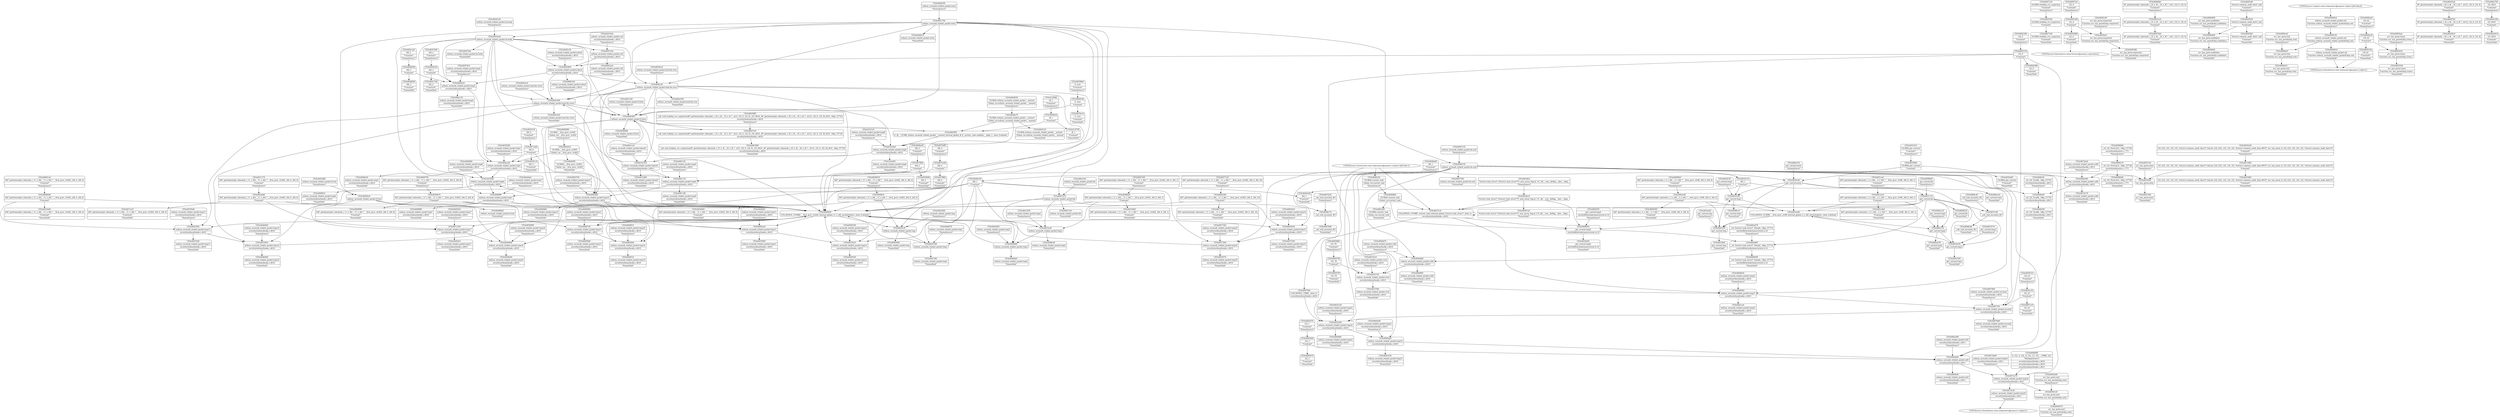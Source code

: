 digraph {
	CE0x4662380 [shape=record,shape=Mrecord,label="{CE0x4662380|i32_0|*Constant*|*SummSource*}"]
	CE0x4667190 [shape=record,shape=Mrecord,label="{CE0x4667190|GLOBAL:lockdep_rcu_suspicious|*Constant*|*SummSink*}"]
	CE0x46959f0 [shape=record,shape=Mrecord,label="{CE0x46959f0|avc_has_perm:requested|Function::avc_has_perm&Arg::requested::|*SummSink*}"]
	CE0x466ac50 [shape=record,shape=Mrecord,label="{CE0x466ac50|get_current:entry|*SummSource*}"]
	CE0x4667a10 [shape=record,shape=Mrecord,label="{CE0x4667a10|selinux_secmark_relabel_packet:bb}"]
	CE0x4648c50 [shape=record,shape=Mrecord,label="{CE0x4648c50|i64_1|*Constant*}"]
	CE0x46406b0 [shape=record,shape=Mrecord,label="{CE0x46406b0|selinux_secmark_relabel_packet:tmp18|security/selinux/hooks.c,4610}"]
	CE0x466d960 [shape=record,shape=Mrecord,label="{CE0x466d960|selinux_secmark_relabel_packet:tmp21|security/selinux/hooks.c,4610}"]
	CE0x4672e70 [shape=record,shape=Mrecord,label="{CE0x4672e70|selinux_secmark_relabel_packet:call6|security/selinux/hooks.c,4613|*SummSink*}"]
	CE0x4652fb0 [shape=record,shape=Mrecord,label="{CE0x4652fb0|get_current:tmp|*SummSink*}"]
	CE0x4655830 [shape=record,shape=Mrecord,label="{CE0x4655830|selinux_secmark_relabel_packet:tmp14|security/selinux/hooks.c,4610}"]
	CE0x4645800 [shape=record,shape=Mrecord,label="{CE0x4645800|selinux_secmark_relabel_packet:tobool|security/selinux/hooks.c,4610}"]
	CE0x46556d0 [shape=record,shape=Mrecord,label="{CE0x46556d0|selinux_secmark_relabel_packet:tmp13|security/selinux/hooks.c,4610|*SummSource*}"]
	CE0x46550e0 [shape=record,shape=Mrecord,label="{CE0x46550e0|avc_has_perm:entry}"]
	CE0x466b100 [shape=record,shape=Mrecord,label="{CE0x466b100|selinux_secmark_relabel_packet:tobool|security/selinux/hooks.c,4610|*SummSink*}"]
	CE0x46524d0 [shape=record,shape=Mrecord,label="{CE0x46524d0|i64*_getelementptr_inbounds_(_11_x_i64_,_11_x_i64_*___llvm_gcov_ctr402,_i64_0,_i64_6)|*Constant*|*SummSink*}"]
	CE0x46553d0 [shape=record,shape=Mrecord,label="{CE0x46553d0|avc_has_perm:entry|*SummSink*}"]
	CE0x46966d0 [shape=record,shape=Mrecord,label="{CE0x46966d0|_ret_i32_%retval.0,_!dbg_!27728|security/selinux/avc.c,775|*SummSink*}"]
	CE0x46464e0 [shape=record,shape=Mrecord,label="{CE0x46464e0|selinux_secmark_relabel_packet:if.end}"]
	CE0x4647390 [shape=record,shape=Mrecord,label="{CE0x4647390|selinux_secmark_relabel_packet:do.end|*SummSink*}"]
	CE0x4659a10 [shape=record,shape=Mrecord,label="{CE0x4659a10|i1_true|*Constant*|*SummSink*}"]
	CE0x46644e0 [shape=record,shape=Mrecord,label="{CE0x46644e0|selinux_secmark_relabel_packet:tmp19|security/selinux/hooks.c,4610|*SummSource*}"]
	CE0x464cca0 [shape=record,shape=Mrecord,label="{CE0x464cca0|selinux_secmark_relabel_packet:tmp21|security/selinux/hooks.c,4610|*SummSink*}"]
	CE0x4660ed0 [shape=record,shape=Mrecord,label="{CE0x4660ed0|selinux_secmark_relabel_packet:tmp23|security/selinux/hooks.c,4610|*SummSource*}"]
	CE0x46408b0 [shape=record,shape=Mrecord,label="{CE0x46408b0|GLOBAL:current_task|Global_var:current_task}"]
	CE0x4666fb0 [shape=record,shape=Mrecord,label="{CE0x4666fb0|i8*_getelementptr_inbounds_(_25_x_i8_,_25_x_i8_*_.str3,_i32_0,_i32_0)|*Constant*|*SummSource*}"]
	CE0x4651c40 [shape=record,shape=Mrecord,label="{CE0x4651c40|_call_void_mcount()_#3}"]
	CE0x4653b10 [shape=record,shape=Mrecord,label="{CE0x4653b10|selinux_secmark_relabel_packet:tmp12|security/selinux/hooks.c,4610}"]
	CE0x4685aa0 [shape=record,shape=Mrecord,label="{CE0x4685aa0|selinux_secmark_relabel_packet:tmp11|security/selinux/hooks.c,4610}"]
	CE0x464ed60 [shape=record,shape=Mrecord,label="{CE0x464ed60|i32_0|*Constant*|*SummSink*}"]
	CE0x4658960 [shape=record,shape=Mrecord,label="{CE0x4658960|selinux_secmark_relabel_packet:tmp18|security/selinux/hooks.c,4610|*SummSource*}"]
	CE0x4698220 [shape=record,shape=Mrecord,label="{CE0x4698220|get_current:bb|*SummSink*}"]
	CE0x464f510 [shape=record,shape=Mrecord,label="{CE0x464f510|selinux_secmark_relabel_packet:tmp16|security/selinux/hooks.c,4610|*SummSink*}"]
	CE0x46404c0 [shape=record,shape=Mrecord,label="{CE0x46404c0|selinux_secmark_relabel_packet:tmp17|security/selinux/hooks.c,4610|*SummSink*}"]
	CE0x4669d70 [shape=record,shape=Mrecord,label="{CE0x4669d70|i32_1|*Constant*|*SummSink*}"]
	CE0x46952d0 [shape=record,shape=Mrecord,label="{CE0x46952d0|i32_4|*Constant*}"]
	CE0x4659690 [shape=record,shape=Mrecord,label="{CE0x4659690|i64_5|*Constant*|*SummSink*}"]
	CE0x4695ed0 [shape=record,shape=Mrecord,label="{CE0x4695ed0|%struct.common_audit_data*_null|*Constant*|*SummSource*}"]
	CE0x4655560 [shape=record,shape=Mrecord,label="{CE0x4655560|selinux_secmark_relabel_packet:tmp13|security/selinux/hooks.c,4610}"]
	CE0x4664290 [shape=record,shape=Mrecord,label="{CE0x4664290|selinux_secmark_relabel_packet:tmp19|security/selinux/hooks.c,4610}"]
	CE0x469e2d0 [shape=record,shape=Mrecord,label="{CE0x469e2d0|i64*_getelementptr_inbounds_(_2_x_i64_,_2_x_i64_*___llvm_gcov_ctr98,_i64_0,_i64_0)|*Constant*}"]
	CE0x4645c20 [shape=record,shape=Mrecord,label="{CE0x4645c20|selinux_secmark_relabel_packet:tmp}"]
	CE0x4669890 [shape=record,shape=Mrecord,label="{CE0x4669890|i64*_getelementptr_inbounds_(_11_x_i64_,_11_x_i64_*___llvm_gcov_ctr402,_i64_0,_i64_8)|*Constant*|*SummSink*}"]
	CE0x4672c50 [shape=record,shape=Mrecord,label="{CE0x4672c50|selinux_secmark_relabel_packet:tmp24|security/selinux/hooks.c,4611|*SummSink*}"]
	CE0x4694bc0 [shape=record,shape=Mrecord,label="{CE0x4694bc0|avc_has_perm:tsid|Function::avc_has_perm&Arg::tsid::}"]
	CE0x4646a60 [shape=record,shape=Mrecord,label="{CE0x4646a60|i64_1|*Constant*|*SummSource*}"]
	CE0x4653990 [shape=record,shape=Mrecord,label="{CE0x4653990|selinux_secmark_relabel_packet:tmp11|security/selinux/hooks.c,4610|*SummSink*}"]
	CE0x464b0c0 [shape=record,shape=Mrecord,label="{CE0x464b0c0|selinux_secmark_relabel_packet:tmp4|security/selinux/hooks.c,4610}"]
	CE0x4668ff0 [shape=record,shape=Mrecord,label="{CE0x4668ff0|selinux_secmark_relabel_packet:tmp7|security/selinux/hooks.c,4610}"]
	CE0x4649320 [shape=record,shape=Mrecord,label="{CE0x4649320|selinux_secmark_relabel_packet:tmp12|security/selinux/hooks.c,4610|*SummSink*}"]
	CE0x4641ce0 [shape=record,shape=Mrecord,label="{CE0x4641ce0|selinux_secmark_relabel_packet:tobool1|security/selinux/hooks.c,4610|*SummSource*}"]
	CE0x466a0b0 [shape=record,shape=Mrecord,label="{CE0x466a0b0|selinux_secmark_relabel_packet:sid5|security/selinux/hooks.c,4611}"]
	CE0x466e130 [shape=record,shape=Mrecord,label="{CE0x466e130|selinux_secmark_relabel_packet:tmp4|security/selinux/hooks.c,4610|*SummSink*}"]
	CE0x5d250d0 [shape=record,shape=Mrecord,label="{CE0x5d250d0|selinux_secmark_relabel_packet:tmp6|security/selinux/hooks.c,4610}"]
	CE0x4653db0 [shape=record,shape=Mrecord,label="{CE0x4653db0|i64*_getelementptr_inbounds_(_11_x_i64_,_11_x_i64_*___llvm_gcov_ctr402,_i64_0,_i64_1)|*Constant*|*SummSink*}"]
	CE0x4667120 [shape=record,shape=Mrecord,label="{CE0x4667120|GLOBAL:lockdep_rcu_suspicious|*Constant*|*SummSource*}"]
	CE0x46573b0 [shape=record,shape=Mrecord,label="{CE0x46573b0|selinux_secmark_relabel_packet:tmp20|security/selinux/hooks.c,4610|*SummSource*}"]
	CE0x46968b0 [shape=record,shape=Mrecord,label="{CE0x46968b0|i64*_getelementptr_inbounds_(_2_x_i64_,_2_x_i64_*___llvm_gcov_ctr98,_i64_0,_i64_0)|*Constant*|*SummSource*}"]
	CE0x4645060 [shape=record,shape=Mrecord,label="{CE0x4645060|selinux_secmark_relabel_packet:tmp|*SummSink*}"]
	CE0x466a1c0 [shape=record,shape=Mrecord,label="{CE0x466a1c0|get_current:tmp2|*SummSource*}"]
	"CONST[source:1(input),value:2(dynamic)][purpose:{object}][SrcIdx:0]"
	CE0x46407a0 [shape=record,shape=Mrecord,label="{CE0x46407a0|%struct.task_struct*_(%struct.task_struct**)*_asm_movq_%gs:$_1:P_,$0_,_r,im,_dirflag_,_fpsr_,_flags_|*SummSink*}"]
	CE0x4661120 [shape=record,shape=Mrecord,label="{CE0x4661120|selinux_secmark_relabel_packet:bb|*SummSink*}"]
	CE0x4646040 [shape=record,shape=Mrecord,label="{CE0x4646040|i64_3|*Constant*}"]
	CE0x4645ac0 [shape=record,shape=Mrecord,label="{CE0x4645ac0|selinux_secmark_relabel_packet:land.lhs.true2|*SummSource*}"]
	CE0x633c4e0 [shape=record,shape=Mrecord,label="{CE0x633c4e0|selinux_secmark_relabel_packet:tmp8|security/selinux/hooks.c,4610}"]
	CE0x4665540 [shape=record,shape=Mrecord,label="{CE0x4665540|GLOBAL:lockdep_rcu_suspicious|*Constant*}"]
	CE0x46699d0 [shape=record,shape=Mrecord,label="{CE0x46699d0|selinux_secmark_relabel_packet:tmp15|security/selinux/hooks.c,4610|*SummSink*}"]
	CE0x4684960 [shape=record,shape=Mrecord,label="{CE0x4684960|selinux_secmark_relabel_packet:tmp10|security/selinux/hooks.c,4610|*SummSink*}"]
	CE0x46635a0 [shape=record,shape=Mrecord,label="{CE0x46635a0|i8*_getelementptr_inbounds_(_45_x_i8_,_45_x_i8_*_.str12,_i32_0,_i32_0)|*Constant*|*SummSource*}"]
	CE0x4655d10 [shape=record,shape=Mrecord,label="{CE0x4655d10|GLOBAL:get_current|*Constant*|*SummSource*}"]
	CE0x4655960 [shape=record,shape=Mrecord,label="{CE0x4655960|GLOBAL:get_current|*Constant*}"]
	CE0x4694470 [shape=record,shape=Mrecord,label="{CE0x4694470|avc_has_perm:ssid|Function::avc_has_perm&Arg::ssid::|*SummSink*}"]
	CE0x466a150 [shape=record,shape=Mrecord,label="{CE0x466a150|get_current:tmp2}"]
	CE0x4668d50 [shape=record,shape=Mrecord,label="{CE0x4668d50|get_current:tmp4|./arch/x86/include/asm/current.h,14}"]
	CE0x466b000 [shape=record,shape=Mrecord,label="{CE0x466b000|_ret_%struct.task_struct*_%tmp4,_!dbg_!27714|./arch/x86/include/asm/current.h,14|*SummSink*}"]
	CE0x4649030 [shape=record,shape=Mrecord,label="{CE0x4649030|i64*_getelementptr_inbounds_(_11_x_i64_,_11_x_i64_*___llvm_gcov_ctr402,_i64_0,_i64_0)|*Constant*|*SummSource*}"]
	CE0x46677f0 [shape=record,shape=Mrecord,label="{CE0x46677f0|selinux_secmark_relabel_packet:security|security/selinux/hooks.c,4610}"]
	CE0x4668c40 [shape=record,shape=Mrecord,label="{CE0x4668c40|_call_void_mcount()_#3|*SummSource*}"]
	CE0x46b5f30 [shape=record,shape=Mrecord,label="{CE0x46b5f30|get_current:tmp4|./arch/x86/include/asm/current.h,14|*SummSource*}"]
	CE0x464dda0 [shape=record,shape=Mrecord,label="{CE0x464dda0|selinux_secmark_relabel_packet:tmp7|security/selinux/hooks.c,4610|*SummSource*}"]
	CE0x4650e20 [shape=record,shape=Mrecord,label="{CE0x4650e20|i64_2|*Constant*}"]
	CE0x4653150 [shape=record,shape=Mrecord,label="{CE0x4653150|selinux_secmark_relabel_packet:cred|security/selinux/hooks.c,4610}"]
	CE0x464ce30 [shape=record,shape=Mrecord,label="{CE0x464ce30|i32_22|*Constant*}"]
	CE0x633c550 [shape=record,shape=Mrecord,label="{CE0x633c550|selinux_secmark_relabel_packet:tobool1|security/selinux/hooks.c,4610}"]
	CE0x4664780 [shape=record,shape=Mrecord,label="{CE0x4664780|i32_78|*Constant*}"]
	CE0x464e810 [shape=record,shape=Mrecord,label="{CE0x464e810|i32_4610|*Constant*|*SummSink*}"]
	CE0x467c350 [shape=record,shape=Mrecord,label="{CE0x467c350|selinux_secmark_relabel_packet:tmp17|security/selinux/hooks.c,4610}"]
	CE0x4660bf0 [shape=record,shape=Mrecord,label="{CE0x4660bf0|selinux_secmark_relabel_packet:tmp22|security/selinux/hooks.c,4610|*SummSink*}"]
	CE0x466b3b0 [shape=record,shape=Mrecord,label="{CE0x466b3b0|selinux_secmark_relabel_packet:call6|security/selinux/hooks.c,4613}"]
	CE0x4641600 [shape=record,shape=Mrecord,label="{CE0x4641600|selinux_secmark_relabel_packet:land.lhs.true2}"]
	CE0x4648620 [shape=record,shape=Mrecord,label="{CE0x4648620|COLLAPSED:_GCMRE___llvm_gcov_ctr402_internal_global_11_x_i64_zeroinitializer:_elem_0:default:}"]
	CE0x4647e90 [shape=record,shape=Mrecord,label="{CE0x4647e90|i64*_getelementptr_inbounds_(_11_x_i64_,_11_x_i64_*___llvm_gcov_ctr402,_i64_0,_i64_1)|*Constant*|*SummSource*}"]
	CE0x4663980 [shape=record,shape=Mrecord,label="{CE0x4663980|_call_void_lockdep_rcu_suspicious(i8*_getelementptr_inbounds_(_25_x_i8_,_25_x_i8_*_.str3,_i32_0,_i32_0),_i32_4610,_i8*_getelementptr_inbounds_(_45_x_i8_,_45_x_i8_*_.str12,_i32_0,_i32_0))_#10,_!dbg_!27729|security/selinux/hooks.c,4610|*SummSink*}"]
	CE0x46678d0 [shape=record,shape=Mrecord,label="{CE0x46678d0|selinux_secmark_relabel_packet:security|security/selinux/hooks.c,4610|*SummSink*}"]
	CE0x4646f70 [shape=record,shape=Mrecord,label="{CE0x4646f70|selinux_secmark_relabel_packet:tmp1|*SummSource*}"]
	CE0x4696660 [shape=record,shape=Mrecord,label="{CE0x4696660|_ret_i32_%retval.0,_!dbg_!27728|security/selinux/avc.c,775|*SummSource*}"]
	CE0x4650150 [shape=record,shape=Mrecord,label="{CE0x4650150|i64_0|*Constant*|*SummSource*}"]
	"CONST[source:2(external),value:2(dynamic)][purpose:{subject}][SrcIdx:1]"
	CE0x464ae20 [shape=record,shape=Mrecord,label="{CE0x464ae20|selinux_secmark_relabel_packet:tmp5|security/selinux/hooks.c,4610}"]
	CE0x464e200 [shape=record,shape=Mrecord,label="{CE0x464e200|selinux_secmark_relabel_packet:land.lhs.true|*SummSink*}"]
	CE0x464bc70 [shape=record,shape=Mrecord,label="{CE0x464bc70|_call_void_mcount()_#3}"]
	CE0x46555d0 [shape=record,shape=Mrecord,label="{CE0x46555d0|selinux_secmark_relabel_packet:tmp13|security/selinux/hooks.c,4610|*SummSink*}"]
	CE0x467ca40 [shape=record,shape=Mrecord,label="{CE0x467ca40|i64_0|*Constant*}"]
	CE0x4669960 [shape=record,shape=Mrecord,label="{CE0x4669960|selinux_secmark_relabel_packet:tmp15|security/selinux/hooks.c,4610|*SummSource*}"]
	CE0x4664bb0 [shape=record,shape=Mrecord,label="{CE0x4664bb0|selinux_secmark_relabel_packet:tmp16|security/selinux/hooks.c,4610}"]
	CE0x46647f0 [shape=record,shape=Mrecord,label="{CE0x46647f0|i32_78|*Constant*|*SummSink*}"]
	CE0x4652a90 [shape=record,shape=Mrecord,label="{CE0x4652a90|selinux_secmark_relabel_packet:tmp22|security/selinux/hooks.c,4610}"]
	CE0x46943d0 [shape=record,shape=Mrecord,label="{CE0x46943d0|avc_has_perm:ssid|Function::avc_has_perm&Arg::ssid::|*SummSource*}"]
	CE0x4696490 [shape=record,shape=Mrecord,label="{CE0x4696490|avc_has_perm:auditdata|Function::avc_has_perm&Arg::auditdata::|*SummSource*}"]
	CE0x465cca0 [shape=record,shape=Mrecord,label="{CE0x465cca0|i64*_getelementptr_inbounds_(_2_x_i64_,_2_x_i64_*___llvm_gcov_ctr98,_i64_0,_i64_1)|*Constant*|*SummSource*}"]
	CE0x4696400 [shape=record,shape=Mrecord,label="{CE0x4696400|avc_has_perm:auditdata|Function::avc_has_perm&Arg::auditdata::}"]
	"CONST[source:0(mediator),value:0(static)][purpose:{operation}]"
	CE0x4661680 [shape=record,shape=Mrecord,label="{CE0x4661680|_call_void_mcount()_#3|*SummSink*}"]
	CE0x464b9d0 [shape=record,shape=Mrecord,label="{CE0x464b9d0|selinux_secmark_relabel_packet:tmp14|security/selinux/hooks.c,4610|*SummSink*}"]
	CE0x46501c0 [shape=record,shape=Mrecord,label="{CE0x46501c0|i64_0|*Constant*|*SummSink*}"]
	CE0x4654110 [shape=record,shape=Mrecord,label="{CE0x4654110|i64_1|*Constant*}"]
	CE0x4659b70 [shape=record,shape=Mrecord,label="{CE0x4659b70|i64*_getelementptr_inbounds_(_11_x_i64_,_11_x_i64_*___llvm_gcov_ctr402,_i64_0,_i64_8)|*Constant*}"]
	CE0x464e540 [shape=record,shape=Mrecord,label="{CE0x464e540|i32_4610|*Constant*}"]
	CE0x46532c0 [shape=record,shape=Mrecord,label="{CE0x46532c0|selinux_secmark_relabel_packet:cred|security/selinux/hooks.c,4610|*SummSource*}"]
	CE0x4641b80 [shape=record,shape=Mrecord,label="{CE0x4641b80|selinux_secmark_relabel_packet:tmp|*SummSource*}"]
	CE0x464bbb0 [shape=record,shape=Mrecord,label="{CE0x464bbb0|selinux_secmark_relabel_packet:tmp3|*SummSink*}"]
	CE0x4654180 [shape=record,shape=Mrecord,label="{CE0x4654180|get_current:tmp1}"]
	CE0x4696e90 [shape=record,shape=Mrecord,label="{CE0x4696e90|_ret_i32_%call6,_!dbg_!27745|security/selinux/hooks.c,4613|*SummSink*}"]
	CE0x465de00 [shape=record,shape=Mrecord,label="{CE0x465de00|get_current:tmp4|./arch/x86/include/asm/current.h,14|*SummSink*}"]
	CE0x46441d0 [shape=record,shape=Mrecord,label="{CE0x46441d0|selinux_secmark_relabel_packet:do.body|*SummSource*}"]
	CE0x4652c20 [shape=record,shape=Mrecord,label="{CE0x4652c20|selinux_secmark_relabel_packet:tmp22|security/selinux/hooks.c,4610|*SummSource*}"]
	CE0x4647a70 [shape=record,shape=Mrecord,label="{CE0x4647a70|selinux_secmark_relabel_packet:do.end|*SummSource*}"]
	CE0x46679a0 [shape=record,shape=Mrecord,label="{CE0x46679a0|selinux_secmark_relabel_packet:do.body|*SummSink*}"]
	CE0x633c5c0 [shape=record,shape=Mrecord,label="{CE0x633c5c0|selinux_secmark_relabel_packet:tmp8|security/selinux/hooks.c,4610|*SummSource*}"]
	CE0x466dd70 [shape=record,shape=Mrecord,label="{CE0x466dd70|selinux_secmark_relabel_packet:call4|security/selinux/hooks.c,4610|*SummSource*}"]
	CE0x4662640 [shape=record,shape=Mrecord,label="{CE0x4662640|i32_1|*Constant*}"]
	CE0x4694ca0 [shape=record,shape=Mrecord,label="{CE0x4694ca0|avc_has_perm:tsid|Function::avc_has_perm&Arg::tsid::|*SummSource*}"]
	CE0x465d530 [shape=record,shape=Mrecord,label="{CE0x465d530|get_current:tmp1|*SummSource*}"]
	CE0x4640a50 [shape=record,shape=Mrecord,label="{CE0x4640a50|GLOBAL:current_task|Global_var:current_task|*SummSource*}"]
	CE0x4661df0 [shape=record,shape=Mrecord,label="{CE0x4661df0|GLOBAL:current_task|Global_var:current_task|*SummSink*}"]
	CE0x4656310 [shape=record,shape=Mrecord,label="{CE0x4656310|i32_22|*Constant*|*SummSource*}"]
	CE0x4649540 [shape=record,shape=Mrecord,label="{CE0x4649540|i1_true|*Constant*}"]
	CE0x4698060 [shape=record,shape=Mrecord,label="{CE0x4698060|get_current:bb|*SummSource*}"]
	CE0x4645d80 [shape=record,shape=Mrecord,label="{CE0x4645d80|selinux_secmark_relabel_packet:if.end|*SummSource*}"]
	CE0x4661430 [shape=record,shape=Mrecord,label="{CE0x4661430|selinux_secmark_relabel_packet:bb|*SummSource*}"]
	CE0x412f980 [shape=record,shape=Mrecord,label="{CE0x412f980|i8_1|*Constant*|*SummSource*}"]
	CE0x4667040 [shape=record,shape=Mrecord,label="{CE0x4667040|i8*_getelementptr_inbounds_(_25_x_i8_,_25_x_i8_*_.str3,_i32_0,_i32_0)|*Constant*|*SummSink*}"]
	CE0x4694ea0 [shape=record,shape=Mrecord,label="{CE0x4694ea0|i16_42|*Constant*|*SummSource*}"]
	CE0x464b2d0 [shape=record,shape=Mrecord,label="{CE0x464b2d0|i64_1|*Constant*|*SummSink*}"]
	CE0x4642fb0 [shape=record,shape=Mrecord,label="{CE0x4642fb0|selinux_secmark_relabel_packet:tmp3|*SummSource*}"]
	CE0x4650ec0 [shape=record,shape=Mrecord,label="{CE0x4650ec0|selinux_secmark_relabel_packet:land.lhs.true|*SummSource*}"]
	CE0x4644480 [shape=record,shape=Mrecord,label="{CE0x4644480|selinux_secmark_relabel_packet:if.then|*SummSink*}"]
	CE0x4652ee0 [shape=record,shape=Mrecord,label="{CE0x4652ee0|selinux_secmark_relabel_packet:do.body}"]
	CE0x4641160 [shape=record,shape=Mrecord,label="{CE0x4641160|selinux_secmark_relabel_packet:if.then|*SummSource*}"]
	CE0x4668f10 [shape=record,shape=Mrecord,label="{CE0x4668f10|selinux_secmark_relabel_packet:tmp6|security/selinux/hooks.c,4610|*SummSink*}"]
	CE0x4696af0 [shape=record,shape=Mrecord,label="{CE0x4696af0|_ret_i32_%call6,_!dbg_!27745|security/selinux/hooks.c,4613}"]
	CE0x4663880 [shape=record,shape=Mrecord,label="{CE0x4663880|_call_void_lockdep_rcu_suspicious(i8*_getelementptr_inbounds_(_25_x_i8_,_25_x_i8_*_.str3,_i32_0,_i32_0),_i32_4610,_i8*_getelementptr_inbounds_(_45_x_i8_,_45_x_i8_*_.str12,_i32_0,_i32_0))_#10,_!dbg_!27729|security/selinux/hooks.c,4610|*SummSource*}"]
	CE0x46946e0 [shape=record,shape=Mrecord,label="{CE0x46946e0|selinux_secmark_relabel_packet:sid|Function::selinux_secmark_relabel_packet&Arg::sid::|*SummSource*}"]
	CE0x4652030 [shape=record,shape=Mrecord,label="{CE0x4652030|get_current:tmp3}"]
	CE0x467edf0 [shape=record,shape=Mrecord,label="{CE0x467edf0|i64_4|*Constant*|*SummSource*}"]
	CE0x4648d00 [shape=record,shape=Mrecord,label="{CE0x4648d00|i64_3|*Constant*|*SummSink*}"]
	CE0x4695160 [shape=record,shape=Mrecord,label="{CE0x4695160|i16_42|*Constant*|*SummSink*}"]
	CE0x466db50 [shape=record,shape=Mrecord,label="{CE0x466db50|selinux_secmark_relabel_packet:tmp21|security/selinux/hooks.c,4610|*SummSource*}"]
	CE0x466ad70 [shape=record,shape=Mrecord,label="{CE0x466ad70|_ret_%struct.task_struct*_%tmp4,_!dbg_!27714|./arch/x86/include/asm/current.h,14|*SummSource*}"]
	CE0x4695430 [shape=record,shape=Mrecord,label="{CE0x4695430|avc_has_perm:tclass|Function::avc_has_perm&Arg::tclass::}"]
	CE0x4695540 [shape=record,shape=Mrecord,label="{CE0x4695540|avc_has_perm:tclass|Function::avc_has_perm&Arg::tclass::|*SummSink*}"]
	CE0x4696090 [shape=record,shape=Mrecord,label="{CE0x4696090|avc_has_perm:auditdata|Function::avc_has_perm&Arg::auditdata::|*SummSink*}"]
	CE0x4646b10 [shape=record,shape=Mrecord,label="{CE0x4646b10|selinux_secmark_relabel_packet:entry|*SummSink*}"]
	CE0x4666b30 [shape=record,shape=Mrecord,label="{CE0x4666b30|selinux_secmark_relabel_packet:tmp5|security/selinux/hooks.c,4610|*SummSink*}"]
	CE0x4683760 [shape=record,shape=Mrecord,label="{CE0x4683760|selinux_secmark_relabel_packet:tmp10|security/selinux/hooks.c,4610|*SummSource*}"]
	CE0x4650570 [shape=record,shape=Mrecord,label="{CE0x4650570|selinux_secmark_relabel_packet:tmp20|security/selinux/hooks.c,4610|*SummSink*}"]
	CE0x4667860 [shape=record,shape=Mrecord,label="{CE0x4667860|selinux_secmark_relabel_packet:security|security/selinux/hooks.c,4610|*SummSource*}"]
	CE0x4669ef0 [shape=record,shape=Mrecord,label="{CE0x4669ef0|selinux_secmark_relabel_packet:sid5|security/selinux/hooks.c,4611|*SummSink*}"]
	CE0x466ace0 [shape=record,shape=Mrecord,label="{CE0x466ace0|get_current:entry|*SummSink*}"]
	CE0x4660880 [shape=record,shape=Mrecord,label="{CE0x4660880|GLOBAL:__llvm_gcov_ctr402|Global_var:__llvm_gcov_ctr402|*SummSource*}"]
	CE0x466b860 [shape=record,shape=Mrecord,label="{CE0x466b860|selinux_secmark_relabel_packet:tmp6|security/selinux/hooks.c,4610|*SummSource*}"]
	CE0x4650c40 [shape=record,shape=Mrecord,label="{CE0x4650c40|get_current:entry}"]
	CE0x4694d10 [shape=record,shape=Mrecord,label="{CE0x4694d10|avc_has_perm:tsid|Function::avc_has_perm&Arg::tsid::|*SummSink*}"]
	CE0x467c2e0 [shape=record,shape=Mrecord,label="{CE0x467c2e0|i64*_getelementptr_inbounds_(_11_x_i64_,_11_x_i64_*___llvm_gcov_ctr402,_i64_0,_i64_9)|*Constant*|*SummSink*}"]
	CE0x4666890 [shape=record,shape=Mrecord,label="{CE0x4666890|0:_i32,_4:_i32,_8:_i32,_12:_i32,_:_CMRE_4,8_|*MultipleSource*|security/selinux/hooks.c,4610|security/selinux/hooks.c,4610|security/selinux/hooks.c,4611}"]
	CE0x4696210 [shape=record,shape=Mrecord,label="{CE0x4696210|_ret_i32_%retval.0,_!dbg_!27728|security/selinux/avc.c,775}"]
	CE0x4651b70 [shape=record,shape=Mrecord,label="{CE0x4651b70|get_current:tmp3|*SummSource*}"]
	CE0x4695880 [shape=record,shape=Mrecord,label="{CE0x4695880|i32_4|*Constant*|*SummSink*}"]
	CE0x46571d0 [shape=record,shape=Mrecord,label="{CE0x46571d0|i64*_getelementptr_inbounds_(_11_x_i64_,_11_x_i64_*___llvm_gcov_ctr402,_i64_0,_i64_10)|*Constant*|*SummSink*}"]
	CE0x4648fc0 [shape=record,shape=Mrecord,label="{CE0x4648fc0|i64*_getelementptr_inbounds_(_11_x_i64_,_11_x_i64_*___llvm_gcov_ctr402,_i64_0,_i64_0)|*Constant*}"]
	CE0x4657240 [shape=record,shape=Mrecord,label="{CE0x4657240|selinux_secmark_relabel_packet:tmp19|security/selinux/hooks.c,4610|*SummSink*}"]
	CE0x4661790 [shape=record,shape=Mrecord,label="{CE0x4661790|selinux_secmark_relabel_packet:entry}"]
	CE0x4695bc0 [shape=record,shape=Mrecord,label="{CE0x4695bc0|avc_has_perm:requested|Function::avc_has_perm&Arg::requested::}"]
	CE0x467ffd0 [shape=record,shape=Mrecord,label="{CE0x467ffd0|i64_5|*Constant*}"]
	CE0x4660a80 [shape=record,shape=Mrecord,label="{CE0x4660a80|selinux_secmark_relabel_packet:tmp23|security/selinux/hooks.c,4610}"]
	CE0x464b8d0 [shape=record,shape=Mrecord,label="{CE0x464b8d0|selinux_secmark_relabel_packet:tmp14|security/selinux/hooks.c,4610|*SummSource*}"]
	CE0x4668f80 [shape=record,shape=Mrecord,label="{CE0x4668f80|selinux_secmark_relabel_packet:tmp7|security/selinux/hooks.c,4610|*SummSink*}"]
	CE0x4650a60 [shape=record,shape=Mrecord,label="{CE0x4650a60|GLOBAL:get_current|*Constant*|*SummSink*}"]
	CE0x4668cb0 [shape=record,shape=Mrecord,label="{CE0x4668cb0|_call_void_mcount()_#3|*SummSink*}"]
	CE0x467ee60 [shape=record,shape=Mrecord,label="{CE0x467ee60|i64_4|*Constant*}"]
	CE0x46680b0 [shape=record,shape=Mrecord,label="{CE0x46680b0|i64*_getelementptr_inbounds_(_11_x_i64_,_11_x_i64_*___llvm_gcov_ctr402,_i64_0,_i64_6)|*Constant*}"]
	CE0x46418c0 [shape=record,shape=Mrecord,label="{CE0x46418c0|selinux_secmark_relabel_packet:land.lhs.true2|*SummSink*}"]
	CE0x4658a60 [shape=record,shape=Mrecord,label="{CE0x4658a60|selinux_secmark_relabel_packet:tmp18|security/selinux/hooks.c,4610|*SummSink*}"]
	CE0x4696cf0 [shape=record,shape=Mrecord,label="{CE0x4696cf0|_ret_i32_%call6,_!dbg_!27745|security/selinux/hooks.c,4613|*SummSource*}"]
	CE0x4681180 [shape=record,shape=Mrecord,label="{CE0x4681180|selinux_secmark_relabel_packet:tmp9|security/selinux/hooks.c,4610|*SummSink*}"]
	CE0x4646400 [shape=record,shape=Mrecord,label="{CE0x4646400|selinux_secmark_relabel_packet:if.then}"]
	CE0x4641340 [shape=record,shape=Mrecord,label="{CE0x4641340|selinux_secmark_relabel_packet:tmp1}"]
	CE0x4681110 [shape=record,shape=Mrecord,label="{CE0x4681110|selinux_secmark_relabel_packet:tmp9|security/selinux/hooks.c,4610}"]
	CE0x4694120 [shape=record,shape=Mrecord,label="{CE0x4694120|avc_has_perm:ssid|Function::avc_has_perm&Arg::ssid::}"]
	CE0x46954a0 [shape=record,shape=Mrecord,label="{CE0x46954a0|avc_has_perm:tclass|Function::avc_has_perm&Arg::tclass::|*SummSource*}"]
	CE0x46957a0 [shape=record,shape=Mrecord,label="{CE0x46957a0|i32_4|*Constant*|*SummSource*}"]
	CE0x4695b50 [shape=record,shape=Mrecord,label="{CE0x4695b50|%struct.common_audit_data*_null|*Constant*}"]
	CE0x465ee40 [shape=record,shape=Mrecord,label="{CE0x465ee40|COLLAPSED:_GCMRE___llvm_gcov_ctr98_internal_global_2_x_i64_zeroinitializer:_elem_0:default:}"]
	CE0x467ed80 [shape=record,shape=Mrecord,label="{CE0x467ed80|selinux_secmark_relabel_packet:tobool1|security/selinux/hooks.c,4610|*SummSink*}"]
	CE0x46811f0 [shape=record,shape=Mrecord,label="{CE0x46811f0|selinux_secmark_relabel_packet:tmp9|security/selinux/hooks.c,4610|*SummSource*}"]
	CE0x46472e0 [shape=record,shape=Mrecord,label="{CE0x46472e0|selinux_secmark_relabel_packet:call|security/selinux/hooks.c,4610}"]
	CE0x46687b0 [shape=record,shape=Mrecord,label="{CE0x46687b0|i8*_getelementptr_inbounds_(_45_x_i8_,_45_x_i8_*_.str12,_i32_0,_i32_0)|*Constant*}"]
	"CONST[source:0(mediator),value:2(dynamic)][purpose:{object}]"
	CE0x464fc30 [shape=record,shape=Mrecord,label="{CE0x464fc30|selinux_secmark_relabel_packet:land.lhs.true}"]
	CE0x4672b60 [shape=record,shape=Mrecord,label="{CE0x4672b60|selinux_secmark_relabel_packet:tmp24|security/selinux/hooks.c,4611|*SummSource*}"]
	CE0x4641a20 [shape=record,shape=Mrecord,label="{CE0x4641a20|i64_3|*Constant*|*SummSource*}"]
	CE0x4649190 [shape=record,shape=Mrecord,label="{CE0x4649190|selinux_secmark_relabel_packet:tmp12|security/selinux/hooks.c,4610|*SummSource*}"]
	CE0x4651830 [shape=record,shape=Mrecord,label="{CE0x4651830|selinux_secmark_relabel_packet:tmp2|*SummSource*}"]
	CE0x4698cc0 [shape=record,shape=Mrecord,label="{CE0x4698cc0|get_current:tmp1|*SummSink*}"]
	CE0x465e500 [shape=record,shape=Mrecord,label="{CE0x465e500|get_current:tmp3|*SummSink*}"]
	CE0x4664120 [shape=record,shape=Mrecord,label="{CE0x4664120|GLOBAL:selinux_secmark_relabel_packet.__warned|Global_var:selinux_secmark_relabel_packet.__warned|*SummSink*}"]
	CE0x466df00 [shape=record,shape=Mrecord,label="{CE0x466df00|selinux_secmark_relabel_packet:call4|security/selinux/hooks.c,4610|*SummSink*}"]
	CE0x4647c80 [shape=record,shape=Mrecord,label="{CE0x4647c80|selinux_secmark_relabel_packet:tmp1|*SummSink*}"]
	CE0x4662310 [shape=record,shape=Mrecord,label="{CE0x4662310|i32_0|*Constant*}"]
	CE0x4654060 [shape=record,shape=Mrecord,label="{CE0x4654060|i64*_getelementptr_inbounds_(_11_x_i64_,_11_x_i64_*___llvm_gcov_ctr402,_i64_0,_i64_0)|*Constant*|*SummSink*}"]
	CE0x4648150 [shape=record,shape=Mrecord,label="{CE0x4648150|selinux_secmark_relabel_packet:do.end}"]
	CE0x4669720 [shape=record,shape=Mrecord,label="{CE0x4669720|selinux_secmark_relabel_packet:tmp15|security/selinux/hooks.c,4610}"]
	CE0x464f630 [shape=record,shape=Mrecord,label="{CE0x464f630|i8_1|*Constant*}"]
	CE0x4664360 [shape=record,shape=Mrecord,label="{CE0x4664360|i64*_getelementptr_inbounds_(_11_x_i64_,_11_x_i64_*___llvm_gcov_ctr402,_i64_0,_i64_10)|*Constant*}"]
	CE0x4647b20 [shape=record,shape=Mrecord,label="{CE0x4647b20|_call_void_mcount()_#3|*SummSource*}"]
	CE0x4654e00 [shape=record,shape=Mrecord,label="{CE0x4654e00|i32_(i32,_i32,_i16,_i32,_%struct.common_audit_data*)*_bitcast_(i32_(i32,_i32,_i16,_i32,_%struct.common_audit_data.495*)*_avc_has_perm_to_i32_(i32,_i32,_i16,_i32,_%struct.common_audit_data*)*)|*Constant*|*SummSource*}"]
	CE0x4654f60 [shape=record,shape=Mrecord,label="{CE0x4654f60|i32_(i32,_i32,_i16,_i32,_%struct.common_audit_data*)*_bitcast_(i32_(i32,_i32,_i16,_i32,_%struct.common_audit_data.495*)*_avc_has_perm_to_i32_(i32,_i32,_i16,_i32,_%struct.common_audit_data*)*)|*Constant*|*SummSink*}"]
	CE0x464b590 [shape=record,shape=Mrecord,label="{CE0x464b590|selinux_secmark_relabel_packet:entry|*SummSource*}"]
	CE0x465dfc0 [shape=record,shape=Mrecord,label="{CE0x465dfc0|%struct.task_struct*_(%struct.task_struct**)*_asm_movq_%gs:$_1:P_,$0_,_r,im,_dirflag_,_fpsr_,_flags_|*SummSource*}"]
	CE0x46488e0 [shape=record,shape=Mrecord,label="{CE0x46488e0|selinux_secmark_relabel_packet:if.end|*SummSink*}"]
	CE0x467c170 [shape=record,shape=Mrecord,label="{CE0x467c170|i64*_getelementptr_inbounds_(_11_x_i64_,_11_x_i64_*___llvm_gcov_ctr402,_i64_0,_i64_9)|*Constant*|*SummSource*}"]
	CE0x4648a40 [shape=record,shape=Mrecord,label="{CE0x4648a40|i64_5|*Constant*|*SummSource*}"]
	CE0x46622a0 [shape=record,shape=Mrecord,label="{CE0x46622a0|selinux_secmark_relabel_packet:call|security/selinux/hooks.c,4610|*SummSink*}"]
	CE0x46b2230 [shape=record,shape=Mrecord,label="{CE0x46b2230|get_current:tmp}"]
	CE0x46661e0 [shape=record,shape=Mrecord,label="{CE0x46661e0|i64*_getelementptr_inbounds_(_11_x_i64_,_11_x_i64_*___llvm_gcov_ctr402,_i64_0,_i64_6)|*Constant*|*SummSource*}"]
	CE0x465dec0 [shape=record,shape=Mrecord,label="{CE0x465dec0|%struct.task_struct*_(%struct.task_struct**)*_asm_movq_%gs:$_1:P_,$0_,_r,im,_dirflag_,_fpsr_,_flags_}"]
	CE0x4640450 [shape=record,shape=Mrecord,label="{CE0x4640450|selinux_secmark_relabel_packet:tmp17|security/selinux/hooks.c,4610|*SummSource*}"]
	CE0x465cdb0 [shape=record,shape=Mrecord,label="{CE0x465cdb0|i64*_getelementptr_inbounds_(_2_x_i64_,_2_x_i64_*___llvm_gcov_ctr98,_i64_0,_i64_1)|*Constant*|*SummSink*}"]
	CE0x4664860 [shape=record,shape=Mrecord,label="{CE0x4664860|i32_78|*Constant*|*SummSource*}"]
	CE0x412f7f0 [shape=record,shape=Mrecord,label="{CE0x412f7f0|i8_1|*Constant*|*SummSink*}"]
	CE0x46470d0 [shape=record,shape=Mrecord,label="{CE0x46470d0|i64_2|*Constant*|*SummSource*}"]
	CE0x4651110 [shape=record,shape=Mrecord,label="{CE0x4651110|get_current:bb}"]
	CE0x46598b0 [shape=record,shape=Mrecord,label="{CE0x46598b0|i1_true|*Constant*|*SummSource*}"]
	CE0x4694040 [shape=record,shape=Mrecord,label="{CE0x4694040|i64*_getelementptr_inbounds_(_2_x_i64_,_2_x_i64_*___llvm_gcov_ctr98,_i64_0,_i64_0)|*Constant*|*SummSink*}"]
	CE0x465eeb0 [shape=record,shape=Mrecord,label="{CE0x465eeb0|get_current:tmp|*SummSource*}"]
	CE0x46637a0 [shape=record,shape=Mrecord,label="{CE0x46637a0|_call_void_lockdep_rcu_suspicious(i8*_getelementptr_inbounds_(_25_x_i8_,_25_x_i8_*_.str3,_i32_0,_i32_0),_i32_4610,_i8*_getelementptr_inbounds_(_45_x_i8_,_45_x_i8_*_.str12,_i32_0,_i32_0))_#10,_!dbg_!27729|security/selinux/hooks.c,4610}"]
	CE0x46531c0 [shape=record,shape=Mrecord,label="{CE0x46531c0|COLLAPSED:_GCMRE_current_task_external_global_%struct.task_struct*:_elem_0::|security/selinux/hooks.c,4610}"]
	CE0x4664050 [shape=record,shape=Mrecord,label="{CE0x4664050|GLOBAL:selinux_secmark_relabel_packet.__warned|Global_var:selinux_secmark_relabel_packet.__warned|*SummSource*}"]
	CE0x4647020 [shape=record,shape=Mrecord,label="{CE0x4647020|selinux_secmark_relabel_packet:call|security/selinux/hooks.c,4610|*SummSource*}"]
	CE0x4661a10 [shape=record,shape=Mrecord,label="{CE0x4661a10|i8*_getelementptr_inbounds_(_25_x_i8_,_25_x_i8_*_.str3,_i32_0,_i32_0)|*Constant*}"]
	CE0x46572b0 [shape=record,shape=Mrecord,label="{CE0x46572b0|selinux_secmark_relabel_packet:tmp20|security/selinux/hooks.c,4610}"]
	CE0x4640db0 [shape=record,shape=Mrecord,label="{CE0x4640db0|selinux_secmark_relabel_packet:call4|security/selinux/hooks.c,4610}"]
	CE0x4653390 [shape=record,shape=Mrecord,label="{CE0x4653390|selinux_secmark_relabel_packet:cred|security/selinux/hooks.c,4610|*SummSink*}"]
	CE0x4694e30 [shape=record,shape=Mrecord,label="{CE0x4694e30|i16_42|*Constant*}"]
	CE0x4650280 [shape=record,shape=Mrecord,label="{CE0x4650280|selinux_secmark_relabel_packet:tmp5|security/selinux/hooks.c,4610|*SummSource*}"]
	CE0x4663610 [shape=record,shape=Mrecord,label="{CE0x4663610|i8*_getelementptr_inbounds_(_45_x_i8_,_45_x_i8_*_.str12,_i32_0,_i32_0)|*Constant*|*SummSink*}"]
	CE0x4695f40 [shape=record,shape=Mrecord,label="{CE0x4695f40|%struct.common_audit_data*_null|*Constant*|*SummSink*}"]
	CE0x464e700 [shape=record,shape=Mrecord,label="{CE0x464e700|i32_4610|*Constant*|*SummSource*}"]
	CE0x46479c0 [shape=record,shape=Mrecord,label="{CE0x46479c0|selinux_secmark_relabel_packet:tmp4|security/selinux/hooks.c,4610|*SummSource*}"]
	CE0x4672a70 [shape=record,shape=Mrecord,label="{CE0x4672a70|selinux_secmark_relabel_packet:tmp24|security/selinux/hooks.c,4611}"]
	CE0x4667600 [shape=record,shape=Mrecord,label="{CE0x4667600|COLLAPSED:_CMRE:_elem_0::|security/selinux/hooks.c,4610}"]
	CE0x4695c90 [shape=record,shape=Mrecord,label="{CE0x4695c90|avc_has_perm:requested|Function::avc_has_perm&Arg::requested::|*SummSource*}"]
	CE0x46673c0 [shape=record,shape=Mrecord,label="{CE0x46673c0|i32_22|*Constant*|*SummSink*}"]
	CE0x5b08cd0 [shape=record,shape=Mrecord,label="{CE0x5b08cd0|selinux_secmark_relabel_packet:tmp2|*SummSink*}"]
	CE0x4641760 [shape=record,shape=Mrecord,label="{CE0x4641760|i64_2|*Constant*|*SummSink*}"]
	CE0x46551e0 [shape=record,shape=Mrecord,label="{CE0x46551e0|avc_has_perm:entry|*SummSource*}"]
	CE0x466e0c0 [shape=record,shape=Mrecord,label="{CE0x466e0c0|GLOBAL:__llvm_gcov_ctr402|Global_var:__llvm_gcov_ctr402}"]
	CE0x46608f0 [shape=record,shape=Mrecord,label="{CE0x46608f0|GLOBAL:__llvm_gcov_ctr402|Global_var:__llvm_gcov_ctr402|*SummSink*}"]
	CE0x4669790 [shape=record,shape=Mrecord,label="{CE0x4669790|i64*_getelementptr_inbounds_(_11_x_i64_,_11_x_i64_*___llvm_gcov_ctr402,_i64_0,_i64_8)|*Constant*|*SummSource*}"]
	CE0x466a360 [shape=record,shape=Mrecord,label="{CE0x466a360|selinux_secmark_relabel_packet:sid5|security/selinux/hooks.c,4611|*SummSource*}"]
	CE0x46620f0 [shape=record,shape=Mrecord,label="{CE0x46620f0|0:_i8,_:_GCMR_selinux_secmark_relabel_packet.__warned_internal_global_i8_0,_section_.data.unlikely_,_align_1:_elem_0:default:}"]
	CE0x464de70 [shape=record,shape=Mrecord,label="{CE0x464de70|GLOBAL:selinux_secmark_relabel_packet.__warned|Global_var:selinux_secmark_relabel_packet.__warned}"]
	CE0x4662970 [shape=record,shape=Mrecord,label="{CE0x4662970|i32_1|*Constant*|*SummSource*}"]
	CE0x464ab80 [shape=record,shape=Mrecord,label="{CE0x464ab80|i64*_getelementptr_inbounds_(_11_x_i64_,_11_x_i64_*___llvm_gcov_ctr402,_i64_0,_i64_9)|*Constant*}"]
	CE0x4645e30 [shape=record,shape=Mrecord,label="{CE0x4645e30|selinux_secmark_relabel_packet:tobool|security/selinux/hooks.c,4610|*SummSource*}"]
	CE0x466af60 [shape=record,shape=Mrecord,label="{CE0x466af60|_ret_%struct.task_struct*_%tmp4,_!dbg_!27714|./arch/x86/include/asm/current.h,14}"]
	CE0x4672da0 [shape=record,shape=Mrecord,label="{CE0x4672da0|selinux_secmark_relabel_packet:call6|security/selinux/hooks.c,4613|*SummSource*}"]
	CE0x466a230 [shape=record,shape=Mrecord,label="{CE0x466a230|get_current:tmp2|*SummSink*}"]
	"CONST[source:0(mediator),value:2(dynamic)][purpose:{subject}]"
	CE0x5b08d40 [shape=record,shape=Mrecord,label="{CE0x5b08d40|selinux_secmark_relabel_packet:tmp3}"]
	CE0x46836f0 [shape=record,shape=Mrecord,label="{CE0x46836f0|selinux_secmark_relabel_packet:tmp10|security/selinux/hooks.c,4610}"]
	CE0x4648ba0 [shape=record,shape=Mrecord,label="{CE0x4648ba0|i64*_getelementptr_inbounds_(_11_x_i64_,_11_x_i64_*___llvm_gcov_ctr402,_i64_0,_i64_1)|*Constant*}"]
	CE0x4657120 [shape=record,shape=Mrecord,label="{CE0x4657120|i64*_getelementptr_inbounds_(_11_x_i64_,_11_x_i64_*___llvm_gcov_ctr402,_i64_0,_i64_10)|*Constant*|*SummSource*}"]
	CE0x4694530 [shape=record,shape=Mrecord,label="{CE0x4694530|selinux_secmark_relabel_packet:sid|Function::selinux_secmark_relabel_packet&Arg::sid::}"]
	CE0x464f410 [shape=record,shape=Mrecord,label="{CE0x464f410|selinux_secmark_relabel_packet:tmp16|security/selinux/hooks.c,4610|*SummSource*}"]
	CE0x4672f60 [shape=record,shape=Mrecord,label="{CE0x4672f60|i32_(i32,_i32,_i16,_i32,_%struct.common_audit_data*)*_bitcast_(i32_(i32,_i32,_i16,_i32,_%struct.common_audit_data.495*)*_avc_has_perm_to_i32_(i32,_i32,_i16,_i32,_%struct.common_audit_data*)*)|*Constant*}"]
	CE0x4653ca0 [shape=record,shape=Mrecord,label="{CE0x4653ca0|i64*_getelementptr_inbounds_(_2_x_i64_,_2_x_i64_*___llvm_gcov_ctr98,_i64_0,_i64_1)|*Constant*}"]
	CE0x5a4af50 [shape=record,shape=Mrecord,label="{CE0x5a4af50|selinux_secmark_relabel_packet:tmp8|security/selinux/hooks.c,4610|*SummSink*}"]
	CE0x464f0b0 [shape=record,shape=Mrecord,label="{CE0x464f0b0|selinux_secmark_relabel_packet:tmp11|security/selinux/hooks.c,4610|*SummSource*}"]
	CE0x467ff60 [shape=record,shape=Mrecord,label="{CE0x467ff60|i64_4|*Constant*|*SummSink*}"]
	CE0x4694810 [shape=record,shape=Mrecord,label="{CE0x4694810|selinux_secmark_relabel_packet:sid|Function::selinux_secmark_relabel_packet&Arg::sid::|*SummSink*}"]
	CE0x4661030 [shape=record,shape=Mrecord,label="{CE0x4661030|selinux_secmark_relabel_packet:tmp23|security/selinux/hooks.c,4610|*SummSink*}"]
	CE0x4653e20 [shape=record,shape=Mrecord,label="{CE0x4653e20|selinux_secmark_relabel_packet:tmp2}"]
	CE0x46661e0 -> CE0x46680b0
	CE0x46464e0 -> CE0x46488e0
	CE0x4652ee0 -> CE0x464b0c0
	CE0x4646400 -> CE0x4648620
	CE0x4667a10 -> CE0x5b08d40
	CE0x4648150 -> CE0x4696af0
	CE0x467ee60 -> CE0x4681110
	CE0x4666fb0 -> CE0x4661a10
	CE0x4695430 -> CE0x4695540
	CE0x46968b0 -> CE0x469e2d0
	CE0x467c170 -> CE0x464ab80
	CE0x4648150 -> CE0x4650c40
	CE0x4661790 -> CE0x4646400
	CE0x633c4e0 -> CE0x5a4af50
	CE0x4667860 -> CE0x46677f0
	CE0x46470d0 -> CE0x4650e20
	CE0x633c550 -> CE0x4641600
	CE0x464dda0 -> CE0x4668ff0
	CE0x464ab80 -> CE0x4648620
	CE0x4648150 -> CE0x4647390
	CE0x464b0c0 -> CE0x466e130
	CE0x4640db0 -> CE0x466df00
	CE0x4647e90 -> CE0x4648ba0
	CE0x4661a10 -> CE0x4667040
	CE0x4648c50 -> CE0x4664bb0
	CE0x466db50 -> CE0x466d960
	CE0x4655960 -> CE0x4650a60
	CE0x4653ca0 -> CE0x465ee40
	CE0x466b860 -> CE0x5d250d0
	CE0x4666890 -> CE0x4672a70
	CE0x464e540 -> CE0x464e810
	CE0x4641600 -> CE0x4655830
	CE0x4653b10 -> CE0x4648620
	CE0x46556d0 -> CE0x4655560
	CE0x4667a10 -> CE0x4653e20
	CE0x464de70 -> CE0x46620f0
	CE0x4648620 -> CE0x5d250d0
	CE0x4652ee0 -> CE0x4646400
	CE0x4656310 -> CE0x464ce30
	CE0x4664bb0 -> CE0x4648620
	CE0x464bc70 -> CE0x4661680
	CE0x46946e0 -> CE0x4694530
	CE0x4661790 -> CE0x4641340
	CE0x4646040 -> CE0x464b0c0
	CE0x4645c20 -> CE0x4645060
	CE0x4653b10 -> CE0x4649320
	CE0x4664bb0 -> CE0x464f510
	CE0x464f630 -> CE0x412f7f0
	CE0x464ae20 -> CE0x4666b30
	CE0x4663880 -> CE0x46637a0
	CE0x4696400 -> CE0x4696090
	CE0x4648ba0 -> CE0x4653db0
	CE0x4641b80 -> CE0x4645c20
	CE0x4672a70 -> CE0x4694120
	CE0x4648150 -> CE0x46677f0
	CE0x4660a80 -> CE0x466a0b0
	CE0x4650280 -> CE0x464ae20
	CE0x464fc30 -> CE0x633c550
	CE0x4648fc0 -> CE0x4645c20
	CE0x4641340 -> CE0x4647c80
	CE0x4664780 -> CE0x46647f0
	CE0x46464e0 -> CE0x4648620
	CE0x4664360 -> CE0x46571d0
	CE0x4669790 -> CE0x4659b70
	CE0x4696490 -> CE0x4696400
	CE0x4655960 -> CE0x4650c40
	CE0x4645c20 -> CE0x4641340
	CE0x4651830 -> CE0x4653e20
	CE0x46479c0 -> CE0x464b0c0
	CE0x465d530 -> CE0x4654180
	CE0x464fc30 -> CE0x633c4e0
	CE0x4651110 -> CE0x4652030
	CE0x4641a20 -> CE0x4646040
	CE0x4648150 -> CE0x4652a90
	CE0x4667a10 -> CE0x4648620
	CE0x46836f0 -> CE0x4648620
	CE0x466e0c0 -> CE0x46836f0
	CE0x466a0b0 -> CE0x4669ef0
	CE0x4696af0 -> CE0x4696e90
	CE0x4681110 -> CE0x4681180
	CE0x4653ca0 -> CE0x466a150
	CE0x46532c0 -> CE0x4653150
	CE0x4655560 -> CE0x46555d0
	CE0x464ce30 -> CE0x46677f0
	CE0x46408b0 -> CE0x4661df0
	CE0x4661790 -> CE0x4652ee0
	CE0x4651110 -> CE0x466af60
	CE0x4695c90 -> CE0x4695bc0
	CE0x5b08d40 -> CE0x464bbb0
	CE0x4641ce0 -> CE0x633c550
	CE0x4661790 -> CE0x4648150
	CE0x4648ba0 -> CE0x4653e20
	CE0x633c550 -> CE0x467ed80
	CE0x4696210 -> CE0x466b3b0
	CE0x4650150 -> CE0x467ca40
	CE0x4650c40 -> CE0x466ace0
	CE0x466e0c0 -> CE0x46608f0
	CE0x4667a10 -> CE0x464bc70
	CE0x4641600 -> CE0x46418c0
	CE0x4695b50 -> CE0x4695f40
	CE0x5b08d40 -> CE0x4648620
	CE0x4685aa0 -> CE0x4653990
	CE0x466a150 -> CE0x466a230
	CE0x4652030 -> CE0x465e500
	CE0x46464e0 -> CE0x46406b0
	CE0x4648620 -> CE0x4655560
	CE0x4662380 -> CE0x4662310
	CE0x4668c40 -> CE0x4651c40
	CE0x464fc30 -> CE0x4641600
	CE0x4653e20 -> CE0x5b08cd0
	CE0x4641340 -> CE0x4648620
	CE0x4683760 -> CE0x46836f0
	CE0x4651110 -> CE0x4698220
	CE0x465ee40 -> CE0x466a150
	CE0x4648a40 -> CE0x467ffd0
	CE0x46957a0 -> CE0x46952d0
	CE0x4651b70 -> CE0x4652030
	CE0x4648620 -> CE0x4645c20
	CE0x467ca40 -> CE0x464ae20
	CE0x4652ee0 -> CE0x46679a0
	CE0x4648620 -> CE0x4664290
	CE0x466a1c0 -> CE0x466a150
	CE0x4648ba0 -> CE0x4648620
	CE0x4694e30 -> CE0x4695430
	"CONST[source:2(external),value:2(dynamic)][purpose:{subject}][SrcIdx:1]" -> CE0x4667600
	CE0x4645ac0 -> CE0x4641600
	CE0x4665540 -> CE0x4667190
	CE0x464b0c0 -> CE0x464ae20
	CE0x4650c40 -> CE0x4651110
	CE0x46680b0 -> CE0x4648620
	CE0x4651110 -> CE0x4651c40
	CE0x467edf0 -> CE0x467ee60
	CE0x466ad70 -> CE0x466af60
	CE0x469e2d0 -> CE0x46b2230
	CE0x4662310 -> CE0x464ed60
	CE0x4646a60 -> CE0x4648c50
	CE0x4685aa0 -> CE0x4653b10
	CE0x4655d10 -> CE0x4655960
	CE0x4648150 -> CE0x46550e0
	CE0x4646400 -> CE0x46637a0
	CE0x4647a70 -> CE0x4648150
	CE0x4694530 -> CE0x4694bc0
	CE0x46408b0 -> CE0x4668d50
	CE0x4650e20 -> CE0x464b0c0
	CE0x4649540 -> CE0x4646400
	CE0x464ab80 -> CE0x467c2e0
	CE0x4648620 -> CE0x4669720
	CE0x4651110 -> CE0x465ee40
	CE0x464b8d0 -> CE0x4655830
	CE0x466a0b0 -> CE0x4672a70
	CE0x4660ed0 -> CE0x4660a80
	CE0x466e0c0 -> CE0x464ae20
	CE0x46531c0 -> CE0x4668d50
	CE0x467c350 -> CE0x46404c0
	CE0x464fc30 -> CE0x4653b10
	CE0x4648c50 -> CE0x5b08d40
	CE0x4672a70 -> CE0x4672c50
	CE0x4694120 -> CE0x4694470
	CE0x4648150 -> CE0x466b3b0
	CE0x4668d50 -> CE0x466af60
	CE0x4649030 -> CE0x4648fc0
	CE0x46620f0 -> CE0x633c4e0
	CE0x4651c40 -> CE0x4668cb0
	CE0x4668ff0 -> CE0x4668f80
	CE0x4654110 -> CE0x4652030
	CE0x46531c0 -> CE0x466d960
	CE0x4650c40 -> CE0x4654180
	CE0x466d960 -> CE0x464cca0
	CE0x467ca40 -> CE0x46836f0
	CE0x4645800 -> CE0x464b0c0
	CE0x4642fb0 -> CE0x5b08d40
	CE0x4668d50 -> CE0x465de00
	CE0x467ffd0 -> CE0x4659690
	CE0x4669960 -> CE0x4669720
	CE0x4645800 -> CE0x466b100
	CE0x466dd70 -> CE0x4640db0
	CE0x46572b0 -> CE0x4648620
	CE0x4648150 -> CE0x466a0b0
	CE0x4652a90 -> CE0x4660bf0
	CE0x4653e20 -> CE0x5b08d40
	CE0x4640450 -> CE0x467c350
	CE0x4659b70 -> CE0x4669890
	CE0x4654110 -> CE0x4654180
	CE0x4667600 -> CE0x4652a90
	CE0x466a150 -> CE0x4652030
	CE0x466af60 -> CE0x4640db0
	CE0x4654180 -> CE0x465ee40
	CE0x4651110 -> CE0x4668d50
	CE0x4652ee0 -> CE0x4645800
	CE0x4661430 -> CE0x4667a10
	CE0x4672f60 -> CE0x4654f60
	CE0x4696660 -> CE0x4696210
	CE0x4669720 -> CE0x46699d0
	CE0x4648150 -> CE0x4640db0
	CE0x469e2d0 -> CE0x465ee40
	CE0x46598b0 -> CE0x4649540
	CE0x4695160 -> "CONST[source:0(mediator),value:2(dynamic)][purpose:{object}]"
	CE0x4647020 -> CE0x46472e0
	CE0x4667a10 -> CE0x4661120
	CE0x4646f70 -> CE0x4641340
	CE0x46406b0 -> CE0x4648620
	CE0x4648c50 -> CE0x4668ff0
	CE0x4655560 -> CE0x4655830
	CE0x4659b70 -> CE0x4648620
	CE0x4662310 -> CE0x46677f0
	CE0x4664050 -> CE0x464de70
	CE0x465eeb0 -> CE0x46b2230
	CE0x633c550 -> CE0x4681110
	CE0x464ab80 -> CE0x467c350
	CE0x4647b20 -> CE0x464bc70
	CE0x46952d0 -> CE0x4695bc0
	CE0x464fc30 -> CE0x4681110
	CE0x4648150 -> CE0x4672a70
	CE0x4646400 -> CE0x4644480
	CE0x4649190 -> CE0x4653b10
	CE0x46472e0 -> CE0x46622a0
	CE0x465ee40 -> CE0x46b2230
	CE0x4641600 -> CE0x4648620
	CE0x4653150 -> CE0x4653390
	CE0x464de70 -> CE0x633c4e0
	CE0x46952d0 -> CE0x4695880
	CE0x464ae20 -> CE0x5d250d0
	CE0x4662640 -> CE0x466a0b0
	CE0x4695ed0 -> CE0x4695b50
	CE0x4652ee0 -> CE0x464ae20
	CE0x4662310 -> CE0x466a0b0
	CE0x4654e00 -> CE0x4672f60
	CE0x4660880 -> CE0x466e0c0
	CE0x4652ee0 -> CE0x4648620
	CE0x4648c50 -> CE0x4653b10
	CE0x4664360 -> CE0x4664290
	CE0x4652ee0 -> CE0x464fc30
	CE0x466b3b0 -> CE0x4672e70
	CE0x46811f0 -> CE0x4681110
	CE0x464ae20 -> CE0x4648620
	CE0x46677f0 -> CE0x46678d0
	CE0x464b590 -> CE0x4661790
	CE0x4668ff0 -> CE0x4648620
	CE0x4645d80 -> CE0x46464e0
	CE0x4652ee0 -> CE0x4668ff0
	CE0x4645800 -> CE0x464fc30
	CE0x467ffd0 -> CE0x4681110
	CE0x4672f60 -> CE0x46550e0
	CE0x464f410 -> CE0x4664bb0
	CE0x4645800 -> CE0x4646400
	CE0x46408b0 -> CE0x46531c0
	CE0x46687b0 -> CE0x4663610
	CE0x46836f0 -> CE0x4684960
	CE0x4641600 -> CE0x4655560
	CE0x4695bc0 -> CE0x46959f0
	CE0x4664780 -> CE0x4653150
	CE0x46572b0 -> CE0x4650570
	CE0x4651110 -> CE0x466a150
	CE0x465dfc0 -> CE0x465dec0
	CE0x46550e0 -> CE0x46553d0
	CE0x469e2d0 -> CE0x4694040
	CE0x4652c20 -> CE0x4652a90
	CE0x467ca40 -> CE0x46501c0
	CE0x46531c0 -> CE0x46531c0
	CE0x46680b0 -> CE0x4655560
	CE0x4641600 -> CE0x4646400
	CE0x4694ea0 -> CE0x4694e30
	CE0x4696210 -> CE0x46966d0
	CE0x4664290 -> CE0x46572b0
	CE0x4648c50 -> CE0x464b2d0
	CE0x46b2230 -> CE0x4654180
	CE0x464e700 -> CE0x464e540
	CE0x466b3b0 -> CE0x4696af0
	CE0x5d250d0 -> CE0x4668ff0
	CE0x46441d0 -> CE0x4652ee0
	CE0x4658960 -> CE0x46406b0
	CE0x4694530 -> CE0x4694810
	CE0x4648150 -> CE0x4660a80
	CE0x465dec0 -> CE0x46407a0
	CE0x46954a0 -> CE0x4695430
	CE0x4661790 -> CE0x4667a10
	CE0x4648c50 -> CE0x46572b0
	CE0x46464e0 -> CE0x467c350
	CE0x4667120 -> CE0x4665540
	CE0x4672da0 -> CE0x466b3b0
	CE0x4672c50 -> "CONST[source:0(mediator),value:2(dynamic)][purpose:{subject}]"
	CE0x4695880 -> "CONST[source:0(mediator),value:0(static)][purpose:{operation}]"
	CE0x46680b0 -> CE0x46524d0
	CE0x4648c50 -> CE0x4655830
	CE0x633c550 -> CE0x4646400
	CE0x465dec0 -> CE0x4668d50
	CE0x4664360 -> CE0x4648620
	CE0x4646400 -> CE0x46620f0
	CE0x4648620 -> CE0x4653e20
	CE0x46b2230 -> CE0x4652fb0
	CE0x4651110 -> CE0x46531c0
	CE0x4652030 -> CE0x465ee40
	CE0x4694ca0 -> CE0x4694bc0
	CE0x4648150 -> CE0x4653150
	CE0x4661790 -> CE0x4648620
	CE0x46644e0 -> CE0x4664290
	CE0x4652ee0 -> CE0x46472e0
	CE0x464fc30 -> CE0x4685aa0
	CE0x466d960 -> CE0x46677f0
	CE0x46551e0 -> CE0x46550e0
	CE0x4646a60 -> CE0x4654110
	CE0x4659b70 -> CE0x4669720
	CE0x4648150 -> CE0x466d960
	CE0x4648c50 -> CE0x46406b0
	CE0x4657120 -> CE0x4664360
	CE0x4650c40 -> CE0x465ee40
	CE0x466a360 -> CE0x466a0b0
	CE0x4655830 -> CE0x464b9d0
	CE0x4646400 -> CE0x4664bb0
	CE0x4664860 -> CE0x4664780
	CE0x4648150 -> CE0x4648620
	CE0x4648620 -> CE0x4685aa0
	CE0x4648150 -> CE0x4664290
	CE0x46406b0 -> CE0x4658a60
	CE0x4661790 -> CE0x4645c20
	CE0x4654110 -> CE0x464b2d0
	CE0x4646040 -> CE0x4648d00
	CE0x46b5f30 -> CE0x4668d50
	CE0x4662640 -> CE0x4669d70
	CE0x4652a90 -> CE0x4660a80
	CE0x4652ee0 -> CE0x5d250d0
	CE0x4650e20 -> CE0x4641760
	CE0x466af60 -> CE0x466b000
	CE0x5d250d0 -> CE0x4668f10
	CE0x464fc30 -> CE0x46836f0
	CE0x464fc30 -> CE0x464e200
	CE0x466ac50 -> CE0x4650c40
	CE0x4648620 -> CE0x467c350
	CE0x4698060 -> CE0x4651110
	CE0x46637a0 -> CE0x4663980
	CE0x46943d0 -> CE0x4694120
	CE0x4653150 -> CE0x466d960
	CE0x4641160 -> CE0x4646400
	CE0x4653ca0 -> CE0x465cdb0
	CE0x4650c40 -> CE0x46b2230
	CE0x46531c0 -> CE0x4652a90
	CE0x465dec0 -> CE0x46531c0
	CE0x464fc30 -> CE0x4648620
	CE0x4662310 -> CE0x4653150
	CE0x4654180 -> CE0x4698cc0
	CE0x4661790 -> CE0x4641600
	"CONST[source:2(external),value:2(dynamic)][purpose:{subject}][SrcIdx:1]" -> CE0x4640a50
	CE0x4694e30 -> CE0x4695160
	CE0x464f630 -> CE0x46620f0
	CE0x46677f0 -> CE0x4652a90
	CE0x4649540 -> CE0x4659a10
	CE0x4648150 -> CE0x46572b0
	"CONST[source:2(external),value:2(dynamic)][purpose:{subject}][SrcIdx:1]" -> CE0x46531c0
	CE0x4669720 -> CE0x4664bb0
	CE0x4648c50 -> CE0x4641340
	CE0x4695b50 -> CE0x4696400
	CE0x4696cf0 -> CE0x4696af0
	CE0x633c5c0 -> CE0x633c4e0
	CE0x4645800 -> CE0x4641600
	"CONST[source:1(input),value:2(dynamic)][purpose:{object}][SrcIdx:0]" -> CE0x46946e0
	CE0x4650ec0 -> CE0x464fc30
	CE0x467ee60 -> CE0x467ff60
	CE0x4672b60 -> CE0x4672a70
	CE0x4645e30 -> CE0x4645800
	CE0x46635a0 -> CE0x46687b0
	CE0x464f0b0 -> CE0x4685aa0
	CE0x4646400 -> CE0x4669720
	CE0x46836f0 -> CE0x4685aa0
	CE0x4662970 -> CE0x4662640
	CE0x464de70 -> CE0x4664120
	CE0x4681110 -> CE0x46836f0
	CE0x4648fc0 -> CE0x4654060
	CE0x4694bc0 -> CE0x4694d10
	CE0x4661790 -> CE0x4646b10
	CE0x46573b0 -> CE0x46572b0
	CE0x4648fc0 -> CE0x4648620
	CE0x4660a80 -> CE0x4661030
	CE0x4664290 -> CE0x4657240
	CE0x464ce30 -> CE0x46673c0
	CE0x4694810 -> "CONST[source:0(mediator),value:2(dynamic)][purpose:{object}]"
	CE0x465cca0 -> CE0x4653ca0
	CE0x4640a50 -> CE0x46408b0
	CE0x4662310 -> CE0x4645800
	CE0x46472e0 -> CE0x4645800
	CE0x4655830 -> CE0x4648620
	CE0x412f980 -> CE0x464f630
	CE0x4652ee0 -> CE0x4641600
	CE0x4661790 -> CE0x46464e0
	CE0x4661790 -> CE0x464fc30
	CE0x4640db0 -> CE0x4653150
	CE0x464fc30 -> CE0x4646400
	CE0x467c350 -> CE0x46406b0
	CE0x633c4e0 -> CE0x633c550
}